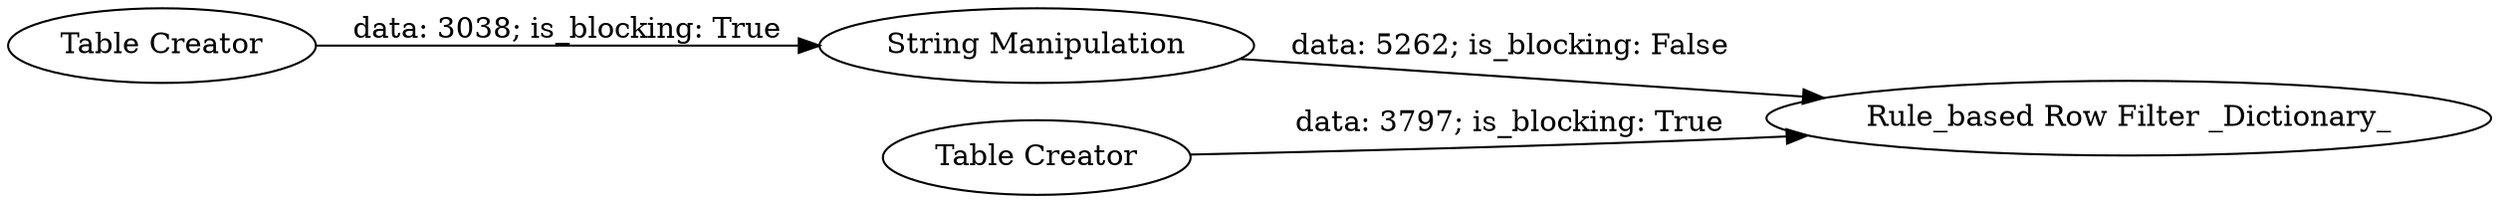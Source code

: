 digraph {
	"-5433673561554110806_4" [label="Table Creator"]
	"-5433673561554110806_1" [label="Rule_based Row Filter _Dictionary_"]
	"-5433673561554110806_3" [label="Table Creator"]
	"-5433673561554110806_5" [label="String Manipulation"]
	"-5433673561554110806_3" -> "-5433673561554110806_1" [label="data: 3797; is_blocking: True"]
	"-5433673561554110806_4" -> "-5433673561554110806_5" [label="data: 3038; is_blocking: True"]
	"-5433673561554110806_5" -> "-5433673561554110806_1" [label="data: 5262; is_blocking: False"]
	rankdir=LR
}
